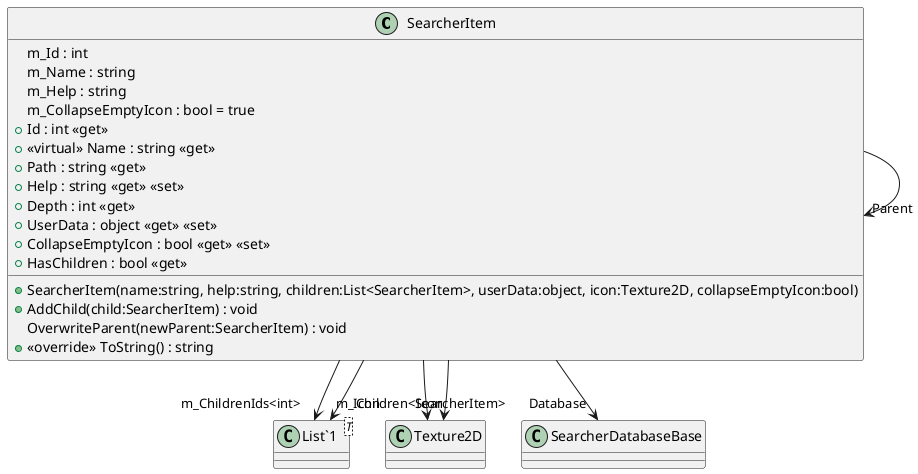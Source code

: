 @startuml
class SearcherItem {
    m_Id : int
    m_Name : string
    m_Help : string
    m_CollapseEmptyIcon : bool = true
    + Id : int <<get>>
    + <<virtual>> Name : string <<get>>
    + Path : string <<get>>
    + Help : string <<get>> <<set>>
    + Depth : int <<get>>
    + UserData : object <<get>> <<set>>
    + CollapseEmptyIcon : bool <<get>> <<set>>
    + HasChildren : bool <<get>>
    + SearcherItem(name:string, help:string, children:List<SearcherItem>, userData:object, icon:Texture2D, collapseEmptyIcon:bool)
    + AddChild(child:SearcherItem) : void
    OverwriteParent(newParent:SearcherItem) : void
    + <<override>> ToString() : string
}
class "List`1"<T> {
}
SearcherItem --> "m_ChildrenIds<int>" "List`1"
SearcherItem --> "m_Icon" Texture2D
SearcherItem --> "Icon" Texture2D
SearcherItem --> "Parent" SearcherItem
SearcherItem --> "Database" SearcherDatabaseBase
SearcherItem --> "Children<SearcherItem>" "List`1"
@enduml
